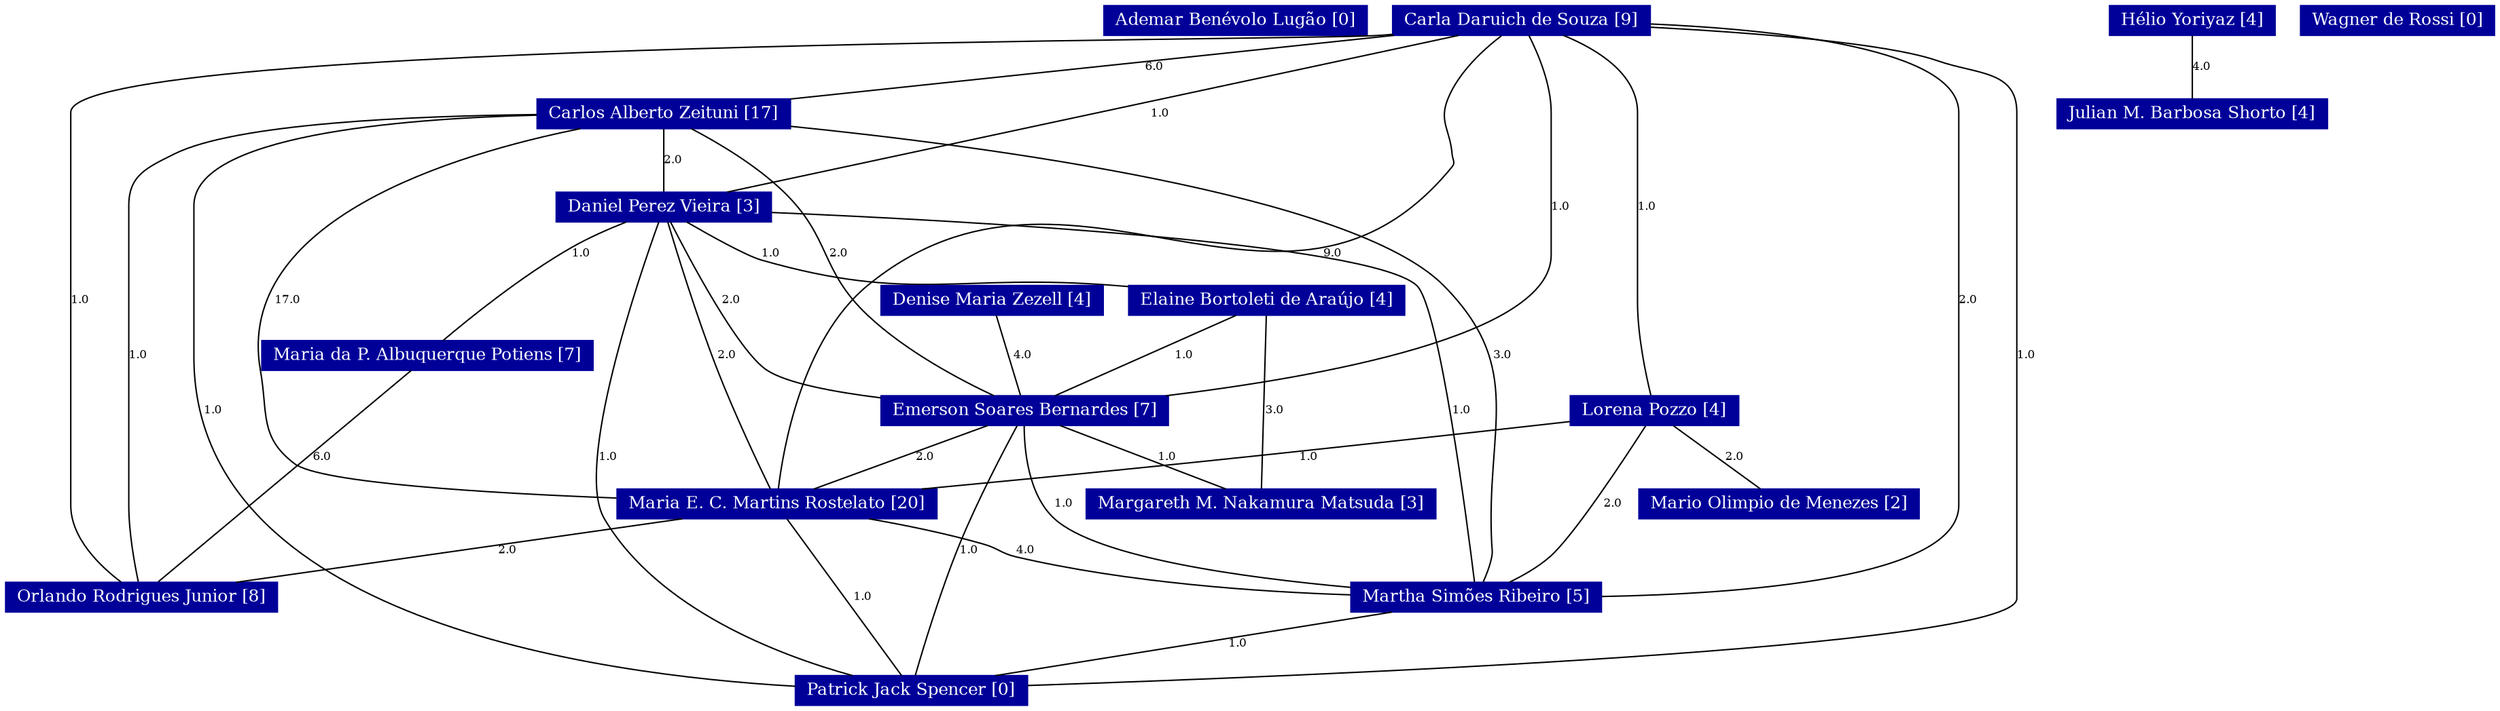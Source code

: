 strict graph grafo2 {
	graph [bb="0,0,1519.5,495",
		id=grafo2,
		overlap=False
	];
	node [fontsize=12,
		label="\N",
		shape=rectangle,
		style=filled
	];
	0	[URL="membro-8256644098407834.html",
		color="#000099",
		fontcolor="#FFFFFF",
		height=0.29167,
		label="Ademar Benévolo Lugão [0]",
		pos="768,484.5",
		width=2.1389];
	1	[URL="membro-8451835458608326.html",
		color="#000099",
		fontcolor="#FFFFFF",
		height=0.29167,
		label="Carla Daruich de Souza [9]",
		pos="936,484.5",
		width=2.0278];
	2	[URL="membro-4079771121219968.html",
		color="#000099",
		fontcolor="#FFFFFF",
		height=0.29167,
		label="Carlos Alberto Zeituni [17]",
		pos="396,418.5",
		width=2.0139];
	1 -- 2	[fontsize=8,
		label=6.0,
		lp="704,451.5",
		pos="862.89,474.84 759.6,462.59 572.05,440.37 468.88,428.14"];
	3	[URL="membro-7801475936103703.html",
		color="#000099",
		fontcolor="#FFFFFF",
		height=0.29167,
		label="Daniel Perez Vieira [3]",
		pos="396,352.5",
		width=1.7361];
	1 -- 3	[fontsize=8,
		label=1.0,
		lp="707,418.5",
		pos="896.29,473.94 796.43,449.9 535.69,387.13 435.77,363.07"];
	6	[URL="membro-2599156909197631.html",
		color="#000099",
		fontcolor="#FFFFFF",
		height=0.29167,
		label="Emerson Soares Bernardes [7]",
		pos="627,208.5",
		width=2.2361];
	1 -- 6	[fontsize=8,
		label=1.0,
		lp="960,352.5",
		pos="940.79,473.79 946.42,461.47 955,439.44 955,419.5 955,419.5 955,419.5 955,318.5 955,265.32 797.76,233.53 701.02,219"];
	9	[URL="membro-4002781248359452.html",
		color="#000099",
		fontcolor="#FFFFFF",
		height=0.29167,
		label="Lorena Pozzo [4]",
		pos="1015,208.5",
		width=1.375];
	1 -- 9	[fontsize=8,
		label=1.0,
		lp="1013,352.5",
		pos="959.97,473.97 980.92,463.88 1008,445.76 1008,419.5 1008,419.5 1008,419.5 1008,285.5 1008,261.65 1011.5,233.77 1013.5,219.31"];
	12	[URL="membro-4947891787244417.html",
		color="#000099",
		fontcolor="#FFFFFF",
		height=0.29167,
		label="Maria E. C. Martins Rostelato [20]",
		pos="477,142.5",
		width=2.5139];
	1 -- 12	[fontsize=8,
		label=9.0,
		lp="584,319.5",
		pos="922.13,473.66 909.74,463.93 892.43,447.8 885,429 885,429 885,381 885,381 786.57,255.99 656.88,401.62 537,297 491.94,257.68 480.46,\
180.25 477.77,153.15"];
	14	[URL="membro-4996734160632011.html",
		color="#000099",
		fontcolor="#FFFFFF",
		height=0.29167,
		label="Martha Simões Ribeiro [5]",
		pos="892,76.5",
		width=1.9861];
	1 -- 14	[fontsize=8,
		label=2.0,
		lp="1201,286.5",
		pos="1009.1,479.69 1086,473.63 1196,458.2 1196,419.5 1196,419.5 1196,419.5 1196,141.5 1196,94.24 1053.5,81.693 963.66,78.479"];
	15	[URL="membro-4497027431723360.html",
		color="#000099",
		fontcolor="#FFFFFF",
		height=0.29167,
		label="Orlando Rodrigues Junior [8]",
		pos="78,76.5",
		width=2.1667];
	1 -- 15	[fontsize=8,
		label=1.0,
		lp="33,286.5",
		pos="862.7,474.83 859.76,474.54 856.85,474.26 854,474 808.2,469.84 28,465.49 28,419.5 28,419.5 28,419.5 28,141.5 28,118.24 48.771,98.373 \
63.538,87.192"];
	16	[URL="membro-2173085213526010.html",
		color="#000099",
		fontcolor="#FFFFFF",
		height=0.29167,
		label="Patrick Jack Spencer [0]",
		pos="547,10.5",
		width=1.8194];
	1 -- 16	[fontsize=8,
		label=1.0,
		lp="1239,247.5",
		pos="1009.3,482.13 1097.5,478.45 1234,465.34 1234,419.5 1234,419.5 1234,419.5 1234,75.5 1234,13.473 784.28,9.9205 612.56,10.825"];
	2 -- 3	[fontsize=8,
		label=2.0,
		lp="401,385.5",
		pos="396,407.78 396,395.75 396,375.38 396,363.31"];
	2 -- 6	[fontsize=8,
		label=2.0,
		lp="510,319.5",
		pos="410.41,407.97 425.35,397.75 449,380.6 467,363 502.49,328.31 501.19,310.36 537,276 560.97,253 593.07,231.05 611.75,219.02"];
	2 -- 12	[fontsize=8,
		label=17.0,
		lp="192,286.5",
		pos="365.87,407.98 312.28,389.2 201.82,341.8 157,258 144.87,235.32 152.63,187.3 171,171 186.91,156.88 301.78,149.68 386.12,146.26"];
	2 -- 14	[fontsize=8,
		label=3.0,
		lp="919,247.5",
		pos="468.97,408.02 588.76,391.06 819.75,352.1 879,297 939.21,241.01 904.95,196.21 906,114 906.05,110 906.93,108.89 906,105 904.5,98.749 \
901.33,92.315 898.39,87.244"];
	2 -- 15	[fontsize=8,
		label=1.0,
		lp="71,247.5",
		pos="323.25,416.9 247.92,415.21 136.01,409.38 98,390 78.78,380.2 66,375.07 66,353.5 66,353.5 66,353.5 66,141.5 66,122.06 71.417,99.849 \
74.972,87.369"];
	2 -- 16	[fontsize=8,
		label=1.0,
		lp="124,208.5",
		pos="323.23,415.33 239.09,410.79 112,396.78 112,353.5 112,353.5 112,353.5 112,246.5 112,80.621 359.88,31.266 481.41,17.037"];
	3 -- 6	[fontsize=8,
		label=2.0,
		lp="440,286.5",
		pos="400.69,341.64 412.91,316.4 446.13,250.46 466,237 479.44,227.89 513.06,221.43 546.13,217.07"];
	3 -- 12	[fontsize=8,
		label=2.0,
		lp="440,247.5",
		pos="398.92,341.67 403.27,327.2 411.8,299.36 420,276 436.5,228.98 461.79,175 472.23,153.29"];
	3 -- 14	[fontsize=8,
		label=1.0,
		lp="892,208.5",
		pos="458.89,348.29 578.8,341.57 830.77,324.34 859,297 889.59,267.38 891.96,125.32 892.03,87.026"];
	3 -- 16	[fontsize=8,
		label=1.0,
		lp="364,175.5",
		pos="392.36,341.79 382.85,315.56 358,240.86 358,176.5 358,176.5 358,176.5 358,75.5 358,48.695 427.06,30.911 481.69,21.036"];
	5	[URL="membro-4921659299780500.html",
		color="#000099",
		fontcolor="#FFFFFF",
		height=0.29167,
		label="Elaine Bortoleti de Araújo [4]",
		pos="772,286.5",
		width=2.1806];
	3 -- 5	[fontsize=8,
		label=1.0,
		lp="460,319.5",
		pos="407.8,341.82 419.14,333.12 437.14,320.84 455,315 552.03,283.25 582.35,306.48 684,297 687.06,296.71 690.18,296.42 693.33,296.11"];
	11	[URL="membro-2413622335075405.html",
		color="#000099",
		fontcolor="#FFFFFF",
		height=0.29167,
		label="Maria da P. Albuquerque Potiens [7]",
		pos="252,247.5",
		width=2.6111];
	3 -- 11	[fontsize=8,
		label=1.0,
		lp="339,319.5",
		pos="369.38,341.93 358.03,337.29 344.93,331.17 334,324 304.23,304.46 274.89,274.01 260.75,258.42"];
	6 -- 12	[fontsize=8,
		label=2.0,
		lp="566,175.5",
		pos="604.54,197.92 576.27,185.85 527.96,165.24 499.61,153.15"];
	6 -- 14	[fontsize=8,
		label=1.0,
		lp="656,142.5",
		pos="627.16,197.79 627.98,181.66 632.05,149.39 651,132 675.49,109.52 758.67,94.28 820.5,85.757"];
	6 -- 16	[fontsize=8,
		label=1.0,
		lp="593,109.5",
		pos="623.03,197.78 609.41,164.41 564.65,54.737 550.99,21.278"];
	10	[URL="membro-5731839027155619.html",
		color="#000099",
		fontcolor="#FFFFFF",
		height=0.29167,
		label="Margareth M. Nakamura Matsuda [3]",
		pos="767,142.5",
		width=2.6944];
	6 -- 10	[fontsize=8,
		label=1.0,
		lp="711,175.5",
		pos="647.96,197.92 674.35,185.85 719.44,165.24 745.9,153.15"];
	9 -- 12	[fontsize=8,
		label=1.0,
		lp="798,175.5",
		pos="965.43,201.21 906.83,193.8 806.35,181.23 720,171 667.93,164.83 609.55,158.22 563.06,153.02"];
	9 -- 14	[fontsize=8,
		label=2.0,
		lp="989,142.5",
		pos="1010.4,197.89 1000.5,178.28 975.74,133.16 944,105 935.75,97.68 925.21,91.642 915.77,87.107"];
	13	[URL="membro-4882949829423994.html",
		color="#000099",
		fontcolor="#FFFFFF",
		height=0.29167,
		label="Mario Olimpio de Menezes [2]",
		pos="1086,142.5",
		width=2.2639];
	9 -- 13	[fontsize=8,
		label=2.0,
		lp="1060,175.5",
		pos="1025.8,197.78 1039.1,185.75 1061.7,165.38 1075.1,153.31"];
	12 -- 14	[fontsize=8,
		label=4.0,
		lp="629,109.5",
		pos="528.44,131.95 550.92,127.3 577.48,121.16 601,114 611.5,110.8 613.33,107.58 624,105 689.35,89.174 765.81,82.45 820.3,79.596"];
	12 -- 15	[fontsize=8,
		label=2.0,
		lp="307,109.5",
		pos="417.7,131.99 342.26,119.89 212.74,99.113 137.3,87.012"];
	12 -- 16	[fontsize=8,
		label=1.0,
		lp="522,76.5",
		pos="482.26,131.73 495.3,107.52 528.97,44.986 541.87,21.031"];
	14 -- 16	[fontsize=8,
		label=1.0,
		lp="746,43.5",
		pos="840.72,65.988 775.49,53.887 663.51,33.113 598.28,21.012"];
	5 -- 6	[fontsize=8,
		label=1.0,
		lp="722,247.5",
		pos="753.64,275.87 725.74,261.26 673.02,233.62 645.22,219.05"];
	5 -- 10	[fontsize=8,
		label=3.0,
		lp="775,208.5",
		pos="771.66,275.74 770.74,249.8 768.26,179.35 767.35,153.33"];
	11 -- 15	[fontsize=8,
		label=6.0,
		lp="187,175.5",
		pos="242.15,236.93 211.66,207.32 119.1,117.42 88.179,87.386"];
	4	[URL="membro-3524890504250775.html",
		color="#000099",
		fontcolor="#FFFFFF",
		height=0.29167,
		label="Denise Maria Zezell [4]",
		pos="611,286.5",
		width=1.7917];
	4 -- 6	[fontsize=8,
		label=4.0,
		lp="626,247.5",
		pos="613.03,275.87 616.09,261.34 621.86,233.92 624.94,219.29"];
	7	[URL="membro-2359603996065755.html",
		color="#000099",
		fontcolor="#FFFFFF",
		height=0.29167,
		label="Hélio Yoriyaz [4]",
		pos="1339,484.5",
		width=1.3611];
	8	[URL="membro-3190017636816434.html",
		color="#000099",
		fontcolor="#FFFFFF",
		height=0.29167,
		label="Julian M. Barbosa Shorto [4]",
		pos="1339,418.5",
		width=2.1389];
	7 -- 8	[fontsize=8,
		label=4.0,
		lp="1344,451.5",
		pos="1339,473.78 1339,461.75 1339,441.38 1339,429.31"];
	17	[URL="membro-7755548478382164.html",
		color="#000099",
		fontcolor="#FFFFFF",
		height=0.29167,
		label="Wagner de Rossi [0]",
		pos="1463,484.5",
		width=1.5694];
}
